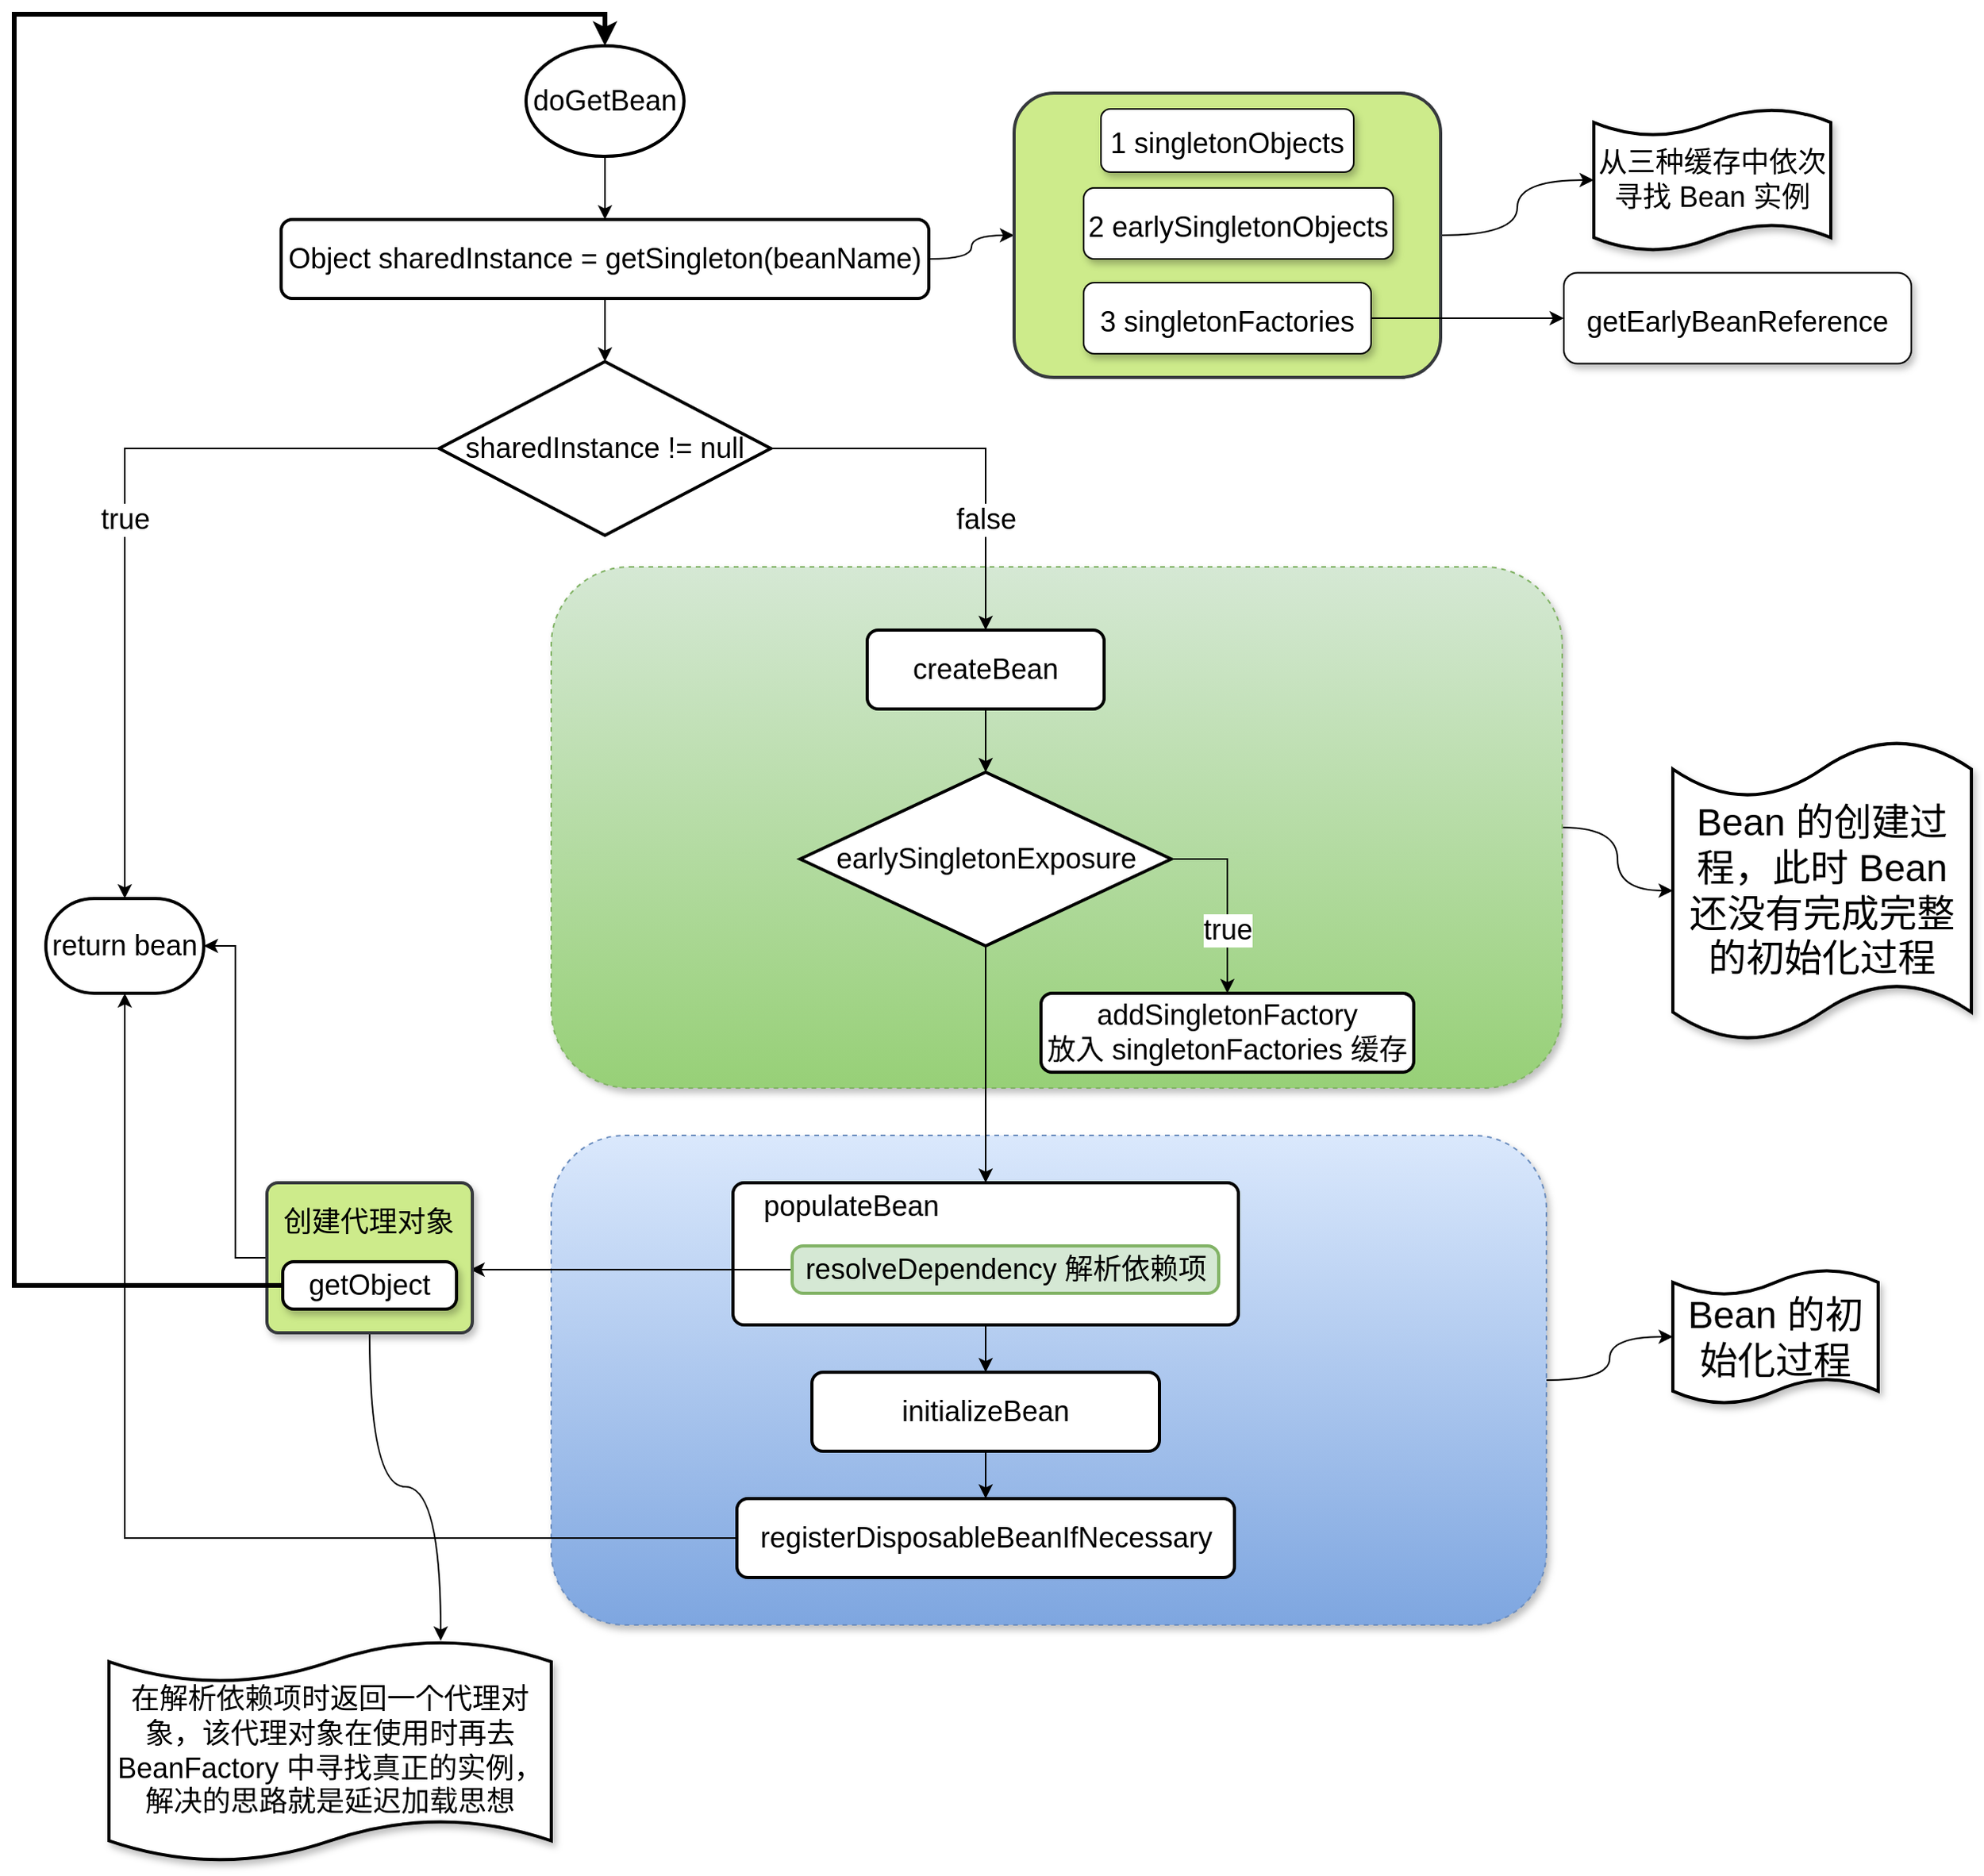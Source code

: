 <mxfile version="20.8.20" type="github">
  <diagram name="第 1 页" id="XvNV9zE-3UiDrreIDt3a">
    <mxGraphModel dx="1434" dy="764" grid="1" gridSize="10" guides="1" tooltips="1" connect="1" arrows="1" fold="1" page="1" pageScale="1" pageWidth="827" pageHeight="1169" math="0" shadow="0">
      <root>
        <mxCell id="0" />
        <mxCell id="1" parent="0" />
        <mxCell id="YI6U0gxPhSx2EsZZrnos-40" style="edgeStyle=orthogonalEdgeStyle;orthogonalLoop=1;jettySize=auto;html=1;entryX=0;entryY=0.5;entryDx=0;entryDy=0;entryPerimeter=0;fontSize=24;curved=1;" edge="1" parent="1" source="YI6U0gxPhSx2EsZZrnos-34" target="YI6U0gxPhSx2EsZZrnos-39">
          <mxGeometry relative="1" as="geometry" />
        </mxCell>
        <mxCell id="YI6U0gxPhSx2EsZZrnos-34" value="" style="rounded=1;whiteSpace=wrap;html=1;shadow=1;glass=0;dashed=1;sketch=0;fontSize=18;fillColor=#dae8fc;gradientColor=#7ea6e0;strokeColor=#6c8ebf;" vertex="1" parent="1">
          <mxGeometry x="380" y="830" width="630" height="310" as="geometry" />
        </mxCell>
        <mxCell id="YI6U0gxPhSx2EsZZrnos-38" style="edgeStyle=orthogonalEdgeStyle;orthogonalLoop=1;jettySize=auto;html=1;fontSize=18;curved=1;" edge="1" parent="1" source="YI6U0gxPhSx2EsZZrnos-31" target="YI6U0gxPhSx2EsZZrnos-37">
          <mxGeometry relative="1" as="geometry" />
        </mxCell>
        <mxCell id="YI6U0gxPhSx2EsZZrnos-31" value="" style="rounded=1;whiteSpace=wrap;html=1;fontSize=18;dashed=1;fillColor=#d5e8d4;strokeColor=#82b366;shadow=1;glass=0;gradientColor=#97d077;" vertex="1" parent="1">
          <mxGeometry x="380" y="470" width="640" height="330" as="geometry" />
        </mxCell>
        <mxCell id="YI6U0gxPhSx2EsZZrnos-3" style="edgeStyle=orthogonalEdgeStyle;rounded=0;orthogonalLoop=1;jettySize=auto;html=1;entryX=0.5;entryY=0;entryDx=0;entryDy=0;fontSize=18;" edge="1" parent="1" source="YI6U0gxPhSx2EsZZrnos-1" target="YI6U0gxPhSx2EsZZrnos-2">
          <mxGeometry relative="1" as="geometry" />
        </mxCell>
        <mxCell id="YI6U0gxPhSx2EsZZrnos-1" value="&lt;font style=&quot;font-size: 18px;&quot;&gt;doGetBean&lt;/font&gt;" style="strokeWidth=2;html=1;shape=mxgraph.flowchart.start_1;whiteSpace=wrap;" vertex="1" parent="1">
          <mxGeometry x="364" y="140" width="100" height="70" as="geometry" />
        </mxCell>
        <mxCell id="YI6U0gxPhSx2EsZZrnos-6" style="edgeStyle=orthogonalEdgeStyle;rounded=0;orthogonalLoop=1;jettySize=auto;html=1;fontSize=18;" edge="1" parent="1" source="YI6U0gxPhSx2EsZZrnos-2" target="YI6U0gxPhSx2EsZZrnos-5">
          <mxGeometry relative="1" as="geometry" />
        </mxCell>
        <mxCell id="YI6U0gxPhSx2EsZZrnos-42" value="" style="edgeStyle=orthogonalEdgeStyle;curved=1;orthogonalLoop=1;jettySize=auto;html=1;fontSize=24;" edge="1" parent="1" source="YI6U0gxPhSx2EsZZrnos-2" target="YI6U0gxPhSx2EsZZrnos-41">
          <mxGeometry relative="1" as="geometry" />
        </mxCell>
        <mxCell id="YI6U0gxPhSx2EsZZrnos-2" value="Object sharedInstance = getSingleton(beanName)" style="rounded=1;whiteSpace=wrap;html=1;absoluteArcSize=1;arcSize=14;strokeWidth=2;fontSize=18;" vertex="1" parent="1">
          <mxGeometry x="209" y="250" width="410" height="50" as="geometry" />
        </mxCell>
        <mxCell id="YI6U0gxPhSx2EsZZrnos-8" style="edgeStyle=orthogonalEdgeStyle;rounded=0;orthogonalLoop=1;jettySize=auto;html=1;fontSize=18;" edge="1" parent="1" source="YI6U0gxPhSx2EsZZrnos-5" target="YI6U0gxPhSx2EsZZrnos-7">
          <mxGeometry relative="1" as="geometry" />
        </mxCell>
        <mxCell id="YI6U0gxPhSx2EsZZrnos-9" value="true" style="edgeLabel;html=1;align=center;verticalAlign=middle;resizable=0;points=[];fontSize=18;" vertex="1" connectable="0" parent="YI6U0gxPhSx2EsZZrnos-8">
          <mxGeometry x="0.053" relative="1" as="geometry">
            <mxPoint y="-11" as="offset" />
          </mxGeometry>
        </mxCell>
        <mxCell id="YI6U0gxPhSx2EsZZrnos-11" style="edgeStyle=orthogonalEdgeStyle;rounded=0;orthogonalLoop=1;jettySize=auto;html=1;fontSize=18;exitX=1;exitY=0.5;exitDx=0;exitDy=0;exitPerimeter=0;" edge="1" parent="1" source="YI6U0gxPhSx2EsZZrnos-5" target="YI6U0gxPhSx2EsZZrnos-10">
          <mxGeometry relative="1" as="geometry" />
        </mxCell>
        <mxCell id="YI6U0gxPhSx2EsZZrnos-12" value="false" style="edgeLabel;html=1;align=center;verticalAlign=middle;resizable=0;points=[];fontSize=18;" vertex="1" connectable="0" parent="YI6U0gxPhSx2EsZZrnos-11">
          <mxGeometry x="-0.048" relative="1" as="geometry">
            <mxPoint x="16" y="45" as="offset" />
          </mxGeometry>
        </mxCell>
        <mxCell id="YI6U0gxPhSx2EsZZrnos-5" value="sharedInstance != null" style="strokeWidth=2;html=1;shape=mxgraph.flowchart.decision;whiteSpace=wrap;fontSize=18;" vertex="1" parent="1">
          <mxGeometry x="309" y="340" width="210" height="110" as="geometry" />
        </mxCell>
        <mxCell id="YI6U0gxPhSx2EsZZrnos-7" value="return bean" style="strokeWidth=2;html=1;shape=mxgraph.flowchart.terminator;whiteSpace=wrap;fontSize=18;" vertex="1" parent="1">
          <mxGeometry x="60" y="680" width="100" height="60" as="geometry" />
        </mxCell>
        <mxCell id="YI6U0gxPhSx2EsZZrnos-14" style="edgeStyle=orthogonalEdgeStyle;rounded=0;orthogonalLoop=1;jettySize=auto;html=1;fontSize=18;" edge="1" parent="1" source="YI6U0gxPhSx2EsZZrnos-10" target="YI6U0gxPhSx2EsZZrnos-13">
          <mxGeometry relative="1" as="geometry" />
        </mxCell>
        <mxCell id="YI6U0gxPhSx2EsZZrnos-10" value="createBean" style="rounded=1;whiteSpace=wrap;html=1;absoluteArcSize=1;arcSize=14;strokeWidth=2;fontSize=18;" vertex="1" parent="1">
          <mxGeometry x="580" y="510" width="150" height="50" as="geometry" />
        </mxCell>
        <mxCell id="YI6U0gxPhSx2EsZZrnos-18" value="true" style="edgeStyle=orthogonalEdgeStyle;rounded=0;orthogonalLoop=1;jettySize=auto;html=1;fontSize=18;exitX=1;exitY=0.5;exitDx=0;exitDy=0;exitPerimeter=0;" edge="1" parent="1" source="YI6U0gxPhSx2EsZZrnos-13" target="YI6U0gxPhSx2EsZZrnos-17">
          <mxGeometry x="0.336" relative="1" as="geometry">
            <mxPoint as="offset" />
          </mxGeometry>
        </mxCell>
        <mxCell id="YI6U0gxPhSx2EsZZrnos-24" style="edgeStyle=orthogonalEdgeStyle;rounded=0;orthogonalLoop=1;jettySize=auto;html=1;entryX=0.5;entryY=0;entryDx=0;entryDy=0;fontSize=18;" edge="1" parent="1" source="YI6U0gxPhSx2EsZZrnos-13" target="YI6U0gxPhSx2EsZZrnos-20">
          <mxGeometry relative="1" as="geometry" />
        </mxCell>
        <mxCell id="YI6U0gxPhSx2EsZZrnos-13" value="earlySingletonExposure" style="strokeWidth=2;html=1;shape=mxgraph.flowchart.decision;whiteSpace=wrap;fontSize=18;" vertex="1" parent="1">
          <mxGeometry x="537.5" y="600" width="235" height="110" as="geometry" />
        </mxCell>
        <mxCell id="YI6U0gxPhSx2EsZZrnos-17" value="addSingletonFactory&lt;br&gt;放入&amp;nbsp;singletonFactories 缓存" style="rounded=1;whiteSpace=wrap;html=1;absoluteArcSize=1;arcSize=14;strokeWidth=2;fontSize=18;" vertex="1" parent="1">
          <mxGeometry x="690" y="740" width="236" height="50" as="geometry" />
        </mxCell>
        <mxCell id="YI6U0gxPhSx2EsZZrnos-27" style="edgeStyle=orthogonalEdgeStyle;rounded=0;orthogonalLoop=1;jettySize=auto;html=1;fontSize=18;" edge="1" parent="1" source="YI6U0gxPhSx2EsZZrnos-20" target="YI6U0gxPhSx2EsZZrnos-26">
          <mxGeometry relative="1" as="geometry" />
        </mxCell>
        <mxCell id="YI6U0gxPhSx2EsZZrnos-20" value="" style="rounded=1;whiteSpace=wrap;html=1;absoluteArcSize=1;arcSize=14;strokeWidth=2;fontSize=18;" vertex="1" parent="1">
          <mxGeometry x="495" y="860" width="320" height="90" as="geometry" />
        </mxCell>
        <mxCell id="YI6U0gxPhSx2EsZZrnos-21" value="populateBean" style="text;html=1;strokeColor=none;fillColor=none;align=center;verticalAlign=middle;whiteSpace=wrap;rounded=0;fontSize=18;" vertex="1" parent="1">
          <mxGeometry x="495" y="860" width="150" height="30" as="geometry" />
        </mxCell>
        <mxCell id="YI6U0gxPhSx2EsZZrnos-53" style="edgeStyle=orthogonalEdgeStyle;curved=1;orthogonalLoop=1;jettySize=auto;html=1;entryX=0.991;entryY=0.579;entryDx=0;entryDy=0;entryPerimeter=0;fontSize=18;" edge="1" parent="1" source="YI6U0gxPhSx2EsZZrnos-22" target="YI6U0gxPhSx2EsZZrnos-52">
          <mxGeometry relative="1" as="geometry" />
        </mxCell>
        <mxCell id="YI6U0gxPhSx2EsZZrnos-22" value="resolveDependency 解析依赖项" style="rounded=1;whiteSpace=wrap;html=1;absoluteArcSize=1;arcSize=14;strokeWidth=2;fontSize=18;fillColor=#d5e8d4;strokeColor=#82b366;" vertex="1" parent="1">
          <mxGeometry x="532.5" y="900" width="270" height="30" as="geometry" />
        </mxCell>
        <mxCell id="YI6U0gxPhSx2EsZZrnos-29" style="edgeStyle=orthogonalEdgeStyle;rounded=0;orthogonalLoop=1;jettySize=auto;html=1;fontSize=18;" edge="1" parent="1" source="YI6U0gxPhSx2EsZZrnos-26" target="YI6U0gxPhSx2EsZZrnos-28">
          <mxGeometry relative="1" as="geometry" />
        </mxCell>
        <mxCell id="YI6U0gxPhSx2EsZZrnos-26" value="initializeBean" style="rounded=1;whiteSpace=wrap;html=1;absoluteArcSize=1;arcSize=14;strokeWidth=2;fontSize=18;" vertex="1" parent="1">
          <mxGeometry x="545" y="980" width="220" height="50" as="geometry" />
        </mxCell>
        <mxCell id="YI6U0gxPhSx2EsZZrnos-30" style="edgeStyle=orthogonalEdgeStyle;rounded=0;orthogonalLoop=1;jettySize=auto;html=1;entryX=0.5;entryY=1;entryDx=0;entryDy=0;entryPerimeter=0;fontSize=18;" edge="1" parent="1" source="YI6U0gxPhSx2EsZZrnos-28" target="YI6U0gxPhSx2EsZZrnos-7">
          <mxGeometry relative="1" as="geometry" />
        </mxCell>
        <mxCell id="YI6U0gxPhSx2EsZZrnos-28" value="registerDisposableBeanIfNecessary" style="rounded=1;whiteSpace=wrap;html=1;absoluteArcSize=1;arcSize=14;strokeWidth=2;fontSize=18;" vertex="1" parent="1">
          <mxGeometry x="497.5" y="1060" width="315" height="50" as="geometry" />
        </mxCell>
        <mxCell id="YI6U0gxPhSx2EsZZrnos-37" value="&lt;font style=&quot;font-size: 24px;&quot;&gt;Bean 的创建过程，此时 Bean 还没有完成完整的初始化过程&lt;/font&gt;" style="shape=tape;whiteSpace=wrap;html=1;strokeWidth=2;size=0.19;rounded=1;shadow=1;glass=0;sketch=0;fontSize=18;" vertex="1" parent="1">
          <mxGeometry x="1090" y="580" width="189" height="190" as="geometry" />
        </mxCell>
        <mxCell id="YI6U0gxPhSx2EsZZrnos-39" value="Bean 的初始化过程" style="shape=tape;whiteSpace=wrap;html=1;strokeWidth=2;size=0.19;rounded=1;shadow=1;glass=0;sketch=0;fontSize=24;" vertex="1" parent="1">
          <mxGeometry x="1090" y="915" width="130" height="85" as="geometry" />
        </mxCell>
        <mxCell id="YI6U0gxPhSx2EsZZrnos-47" style="edgeStyle=orthogonalEdgeStyle;curved=1;orthogonalLoop=1;jettySize=auto;html=1;fontSize=18;" edge="1" parent="1" source="YI6U0gxPhSx2EsZZrnos-41" target="YI6U0gxPhSx2EsZZrnos-46">
          <mxGeometry relative="1" as="geometry" />
        </mxCell>
        <mxCell id="YI6U0gxPhSx2EsZZrnos-41" value="" style="whiteSpace=wrap;html=1;fontSize=18;rounded=1;arcSize=14;strokeWidth=2;fillColor=#cdeb8b;strokeColor=#36393d;" vertex="1" parent="1">
          <mxGeometry x="673" y="170" width="270" height="180" as="geometry" />
        </mxCell>
        <mxCell id="YI6U0gxPhSx2EsZZrnos-43" value="&lt;font style=&quot;font-size: 18px;&quot;&gt;1 singletonObjects&lt;/font&gt;" style="rounded=1;whiteSpace=wrap;html=1;shadow=1;glass=0;sketch=0;fontSize=24;" vertex="1" parent="1">
          <mxGeometry x="728" y="180" width="160" height="40" as="geometry" />
        </mxCell>
        <mxCell id="YI6U0gxPhSx2EsZZrnos-44" value="&lt;font style=&quot;font-size: 18px;&quot;&gt;2 earlySingletonObjects&lt;/font&gt;" style="rounded=1;whiteSpace=wrap;html=1;shadow=1;glass=0;sketch=0;fontSize=24;" vertex="1" parent="1">
          <mxGeometry x="717" y="230" width="196" height="45" as="geometry" />
        </mxCell>
        <mxCell id="YI6U0gxPhSx2EsZZrnos-51" value="" style="edgeStyle=orthogonalEdgeStyle;curved=1;orthogonalLoop=1;jettySize=auto;html=1;fontSize=18;" edge="1" parent="1" source="YI6U0gxPhSx2EsZZrnos-45" target="YI6U0gxPhSx2EsZZrnos-50">
          <mxGeometry relative="1" as="geometry" />
        </mxCell>
        <mxCell id="YI6U0gxPhSx2EsZZrnos-45" value="&lt;font style=&quot;font-size: 18px;&quot;&gt;3 singletonFactories&lt;/font&gt;" style="rounded=1;whiteSpace=wrap;html=1;shadow=1;glass=0;sketch=0;fontSize=24;" vertex="1" parent="1">
          <mxGeometry x="717" y="290" width="182" height="45" as="geometry" />
        </mxCell>
        <mxCell id="YI6U0gxPhSx2EsZZrnos-46" value="从三种缓存中依次寻找 Bean 实例" style="shape=tape;whiteSpace=wrap;html=1;strokeWidth=2;size=0.19;rounded=1;shadow=1;glass=0;sketch=0;fontSize=18;" vertex="1" parent="1">
          <mxGeometry x="1040" y="180" width="150" height="90" as="geometry" />
        </mxCell>
        <mxCell id="YI6U0gxPhSx2EsZZrnos-50" value="&lt;font style=&quot;font-size: 18px;&quot;&gt;getEarlyBeanReference&lt;/font&gt;" style="whiteSpace=wrap;html=1;fontSize=24;rounded=1;shadow=1;glass=0;sketch=0;" vertex="1" parent="1">
          <mxGeometry x="1021" y="283.75" width="220" height="57.5" as="geometry" />
        </mxCell>
        <mxCell id="YI6U0gxPhSx2EsZZrnos-54" style="edgeStyle=orthogonalEdgeStyle;orthogonalLoop=1;jettySize=auto;html=1;entryX=1;entryY=0.5;entryDx=0;entryDy=0;entryPerimeter=0;fontSize=18;rounded=0;" edge="1" parent="1" source="YI6U0gxPhSx2EsZZrnos-52" target="YI6U0gxPhSx2EsZZrnos-7">
          <mxGeometry relative="1" as="geometry" />
        </mxCell>
        <mxCell id="YI6U0gxPhSx2EsZZrnos-59" style="edgeStyle=orthogonalEdgeStyle;orthogonalLoop=1;jettySize=auto;html=1;entryX=0.75;entryY=0;entryDx=0;entryDy=0;entryPerimeter=0;fontSize=18;curved=1;exitX=0.5;exitY=1;exitDx=0;exitDy=0;" edge="1" parent="1" source="YI6U0gxPhSx2EsZZrnos-52" target="YI6U0gxPhSx2EsZZrnos-58">
          <mxGeometry relative="1" as="geometry" />
        </mxCell>
        <mxCell id="YI6U0gxPhSx2EsZZrnos-52" value="" style="rounded=1;whiteSpace=wrap;html=1;absoluteArcSize=1;arcSize=14;strokeWidth=2;shadow=1;glass=0;sketch=0;fontSize=18;fillColor=#cdeb8b;strokeColor=#36393d;" vertex="1" parent="1">
          <mxGeometry x="200" y="860" width="130" height="95" as="geometry" />
        </mxCell>
        <mxCell id="YI6U0gxPhSx2EsZZrnos-55" value="创建代理对象" style="text;html=1;strokeColor=none;fillColor=none;align=center;verticalAlign=middle;whiteSpace=wrap;rounded=0;fontSize=18;" vertex="1" parent="1">
          <mxGeometry x="209" y="870" width="111" height="30" as="geometry" />
        </mxCell>
        <mxCell id="YI6U0gxPhSx2EsZZrnos-57" style="edgeStyle=orthogonalEdgeStyle;rounded=0;orthogonalLoop=1;jettySize=auto;html=1;entryX=0.5;entryY=0;entryDx=0;entryDy=0;entryPerimeter=0;fontSize=18;strokeWidth=3;" edge="1" parent="1" source="YI6U0gxPhSx2EsZZrnos-56" target="YI6U0gxPhSx2EsZZrnos-1">
          <mxGeometry relative="1" as="geometry">
            <Array as="points">
              <mxPoint x="40" y="925" />
              <mxPoint x="40" y="120" />
              <mxPoint x="414" y="120" />
            </Array>
          </mxGeometry>
        </mxCell>
        <mxCell id="YI6U0gxPhSx2EsZZrnos-56" value="getObject" style="rounded=1;whiteSpace=wrap;html=1;absoluteArcSize=1;arcSize=14;strokeWidth=2;shadow=1;glass=0;sketch=0;fontSize=18;" vertex="1" parent="1">
          <mxGeometry x="210" y="910" width="110" height="30" as="geometry" />
        </mxCell>
        <mxCell id="YI6U0gxPhSx2EsZZrnos-58" value="在解析依赖项时返回一个代理对象，该代理对象在使用时再去 BeanFactory 中寻找真正的实例，解决的思路就是延迟加载思想" style="shape=tape;whiteSpace=wrap;html=1;strokeWidth=2;size=0.19;rounded=1;shadow=1;glass=0;sketch=0;fontSize=18;" vertex="1" parent="1">
          <mxGeometry x="100" y="1150" width="280" height="140" as="geometry" />
        </mxCell>
      </root>
    </mxGraphModel>
  </diagram>
</mxfile>
